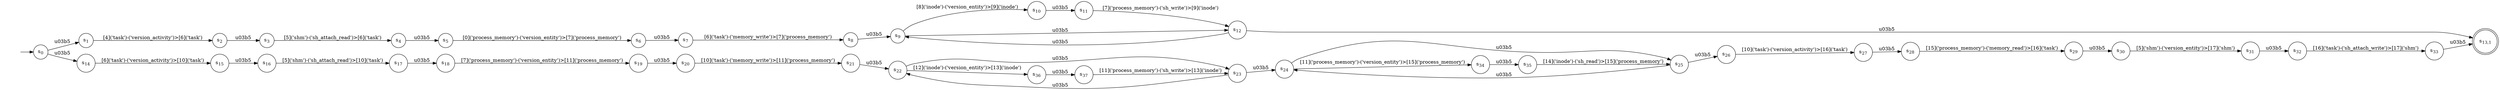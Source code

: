 digraph NFA {
    rankdir = LR;
    I [style = invis];
    I -> S0;
    S0 [label = <s<sub>0</sub>>, shape = circle];
    S1 [label = <s<sub>1</sub>>, shape = circle];
    S2 [label = <s<sub>2</sub>>, shape = circle];
    S3 [label = <s<sub>3</sub>>, shape = circle];
    S4 [label = <s<sub>4</sub>>, shape = circle];
    S5 [label = <s<sub>5</sub>>, shape = circle];
    S6 [label = <s<sub>6</sub>>, shape = circle];
    S7 [label = <s<sub>7</sub>>, shape = circle];
    S8 [label = <s<sub>8</sub>>, shape = circle];
    S9 [label = <s<sub>9</sub>>, shape = circle];
    S10 [label = <s<sub>10</sub>>, shape = circle];
    S11 [label = <s<sub>11</sub>>, shape = circle];
    S12 [label = <s<sub>12</sub>>, shape = circle];
    S12 -> S9 [label = "\u03b5"];
    S13 [label = <s<sub>13,1</sub>>, shape = circle, peripheries = 2];
    S12 -> S13 [label = "\u03b5"];
    S11 -> S12 [label = "[7]('process_memory')-('sh_write')>[9]('inode')"];
    S10 -> S11 [label = "\u03b5"];
    S9 -> S10 [label = "[8]('inode')-('version_entity')>[9]('inode')"];
    S9 -> S12 [label = "\u03b5"];
    S8 -> S9 [label = "\u03b5"];
    S7 -> S8 [label = "[6]('task')-('memory_write')>[7]('process_memory')"];
    S6 -> S7 [label = "\u03b5"];
    S5 -> S6 [label = "[0]('process_memory')-('version_entity')>[7]('process_memory')"];
    S4 -> S5 [label = "\u03b5"];
    S3 -> S4 [label = "[5]('shm')-('sh_attach_read')>[6]('task')"];
    S2 -> S3 [label = "\u03b5"];
    S1 -> S2 [label = "[4]('task')-('version_activity')>[6]('task')"];
    S0 -> S1 [label = "\u03b5"];
    S14 [label = <s<sub>14</sub>>, shape = circle];
    S15 [label = <s<sub>15</sub>>, shape = circle];
    S16 [label = <s<sub>16</sub>>, shape = circle];
    S17 [label = <s<sub>17</sub>>, shape = circle];
    S18 [label = <s<sub>18</sub>>, shape = circle];
    S19 [label = <s<sub>19</sub>>, shape = circle];
    S20 [label = <s<sub>20</sub>>, shape = circle];
    S21 [label = <s<sub>21</sub>>, shape = circle];
    S22 [label = <s<sub>22</sub>>, shape = circle];
    S23 [label = <s<sub>23</sub>>, shape = circle];
    S24 [label = <s<sub>24</sub>>, shape = circle];
    S25 [label = <s<sub>25</sub>>, shape = circle];
    S25 -> S24 [label = "\u03b5"];
    S26 [label = <s<sub>26</sub>>, shape = circle];
    S27 [label = <s<sub>27</sub>>, shape = circle];
    S28 [label = <s<sub>28</sub>>, shape = circle];
    S29 [label = <s<sub>29</sub>>, shape = circle];
    S30 [label = <s<sub>30</sub>>, shape = circle];
    S31 [label = <s<sub>31</sub>>, shape = circle];
    S32 [label = <s<sub>32</sub>>, shape = circle];
    S33 [label = <s<sub>33</sub>>, shape = circle];
    S33 -> S13 [label = "\u03b5"];
    S32 -> S33 [label = "[16]('task')-('sh_attach_write')>[17]('shm')"];
    S31 -> S32 [label = "\u03b5"];
    S30 -> S31 [label = "[5]('shm')-('version_entity')>[17]('shm')"];
    S29 -> S30 [label = "\u03b5"];
    S28 -> S29 [label = "[15]('process_memory')-('memory_read')>[16]('task')"];
    S27 -> S28 [label = "\u03b5"];
    S26 -> S27 [label = "[10]('task')-('version_activity')>[16]('task')"];
    S25 -> S26 [label = "\u03b5"];
    S24 -> S25 [label = "\u03b5"];
    S34 [label = <s<sub>34</sub>>, shape = circle];
    S35 [label = <s<sub>35</sub>>, shape = circle];
    S35 -> S25 [label = "[14]('inode')-('sh_read')>[15]('process_memory')"];
    S34 -> S35 [label = "\u03b5"];
    S24 -> S34 [label = "[11]('process_memory')-('version_entity')>[15]('process_memory')"];
    S23 -> S24 [label = "\u03b5"];
    S23 -> S22 [label = "\u03b5"];
    S22 -> S23 [label = "\u03b5"];
    S36 [label = <s<sub>36</sub>>, shape = circle];
    S37 [label = <s<sub>37</sub>>, shape = circle];
    S37 -> S23 [label = "[11]('process_memory')-('sh_write')>[13]('inode')"];
    S36 -> S37 [label = "\u03b5"];
    S22 -> S36 [label = "[12]('inode')-('version_entity')>[13]('inode')"];
    S21 -> S22 [label = "\u03b5"];
    S20 -> S21 [label = "[10]('task')-('memory_write')>[11]('process_memory')"];
    S19 -> S20 [label = "\u03b5"];
    S18 -> S19 [label = "[7]('process_memory')-('version_entity')>[11]('process_memory')"];
    S17 -> S18 [label = "\u03b5"];
    S16 -> S17 [label = "[5]('shm')-('sh_attach_read')>[10]('task')"];
    S15 -> S16 [label = "\u03b5"];
    S14 -> S15 [label = "[6]('task')-('version_activity')>[10]('task')"];
    S0 -> S14 [label = "\u03b5"];
}
